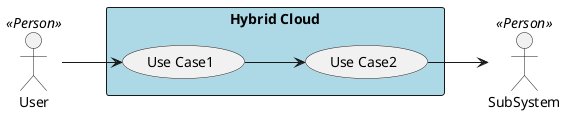 @startuml

left to right direction

actor :User: <<Person>>
actor :SubSystem: <<Person>>


rectangle "Hybrid Cloud" #lightBlue {
UseCase UC1  as "Use Case1"
UseCase UC2  as "Use Case2"


User --> UC1
UC1 --> UC2
UC2 --> SubSystem
}

@enduml
